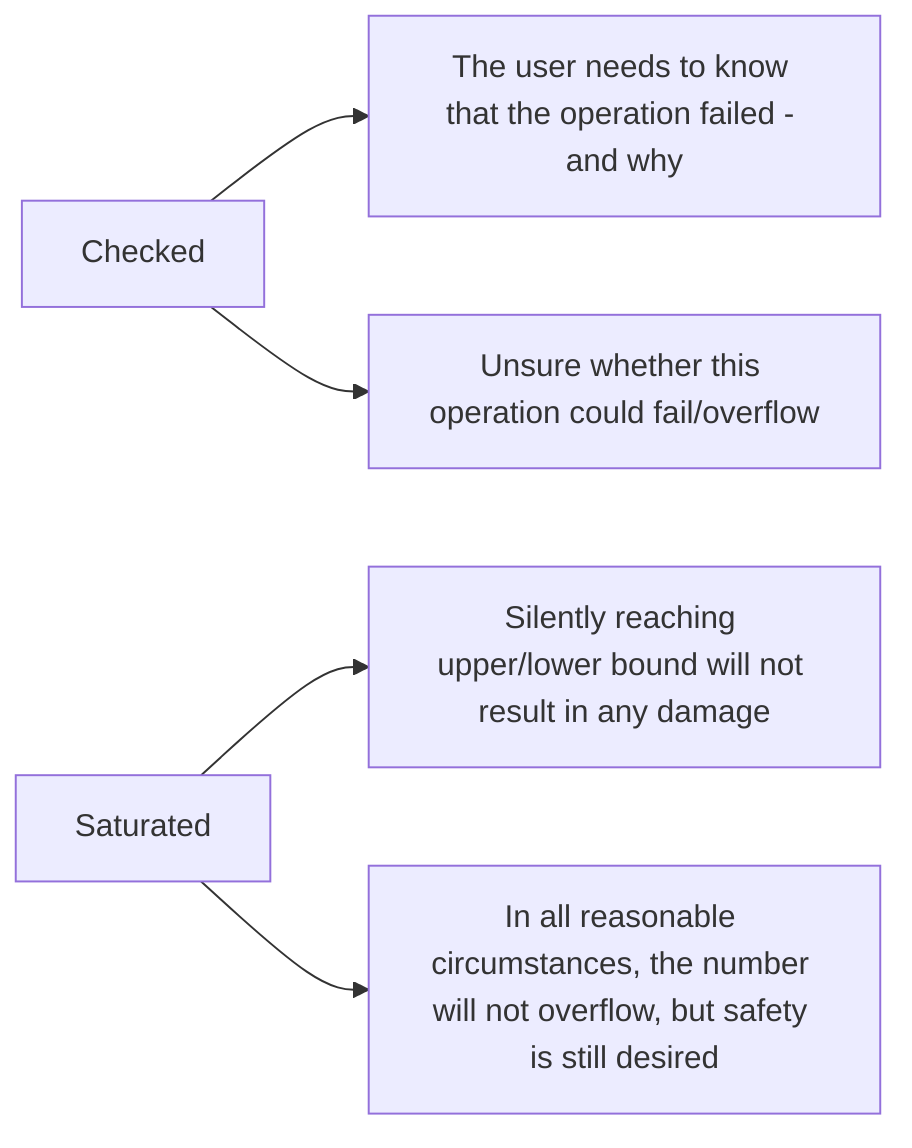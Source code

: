 flowchart LR
    CH["Checked"]
    ST["Saturated"]
    CH-->NEED["The user needs to know that the operation failed - and why"]
    CH-->DOUBT["Unsure whether this operation could fail/overflow"]
    ST-->SILENT["Silently reaching upper/lower bound will not result in any damage"]
    ST-->REASON["In all reasonable circumstances, the number will not overflow, but safety is still desired"]